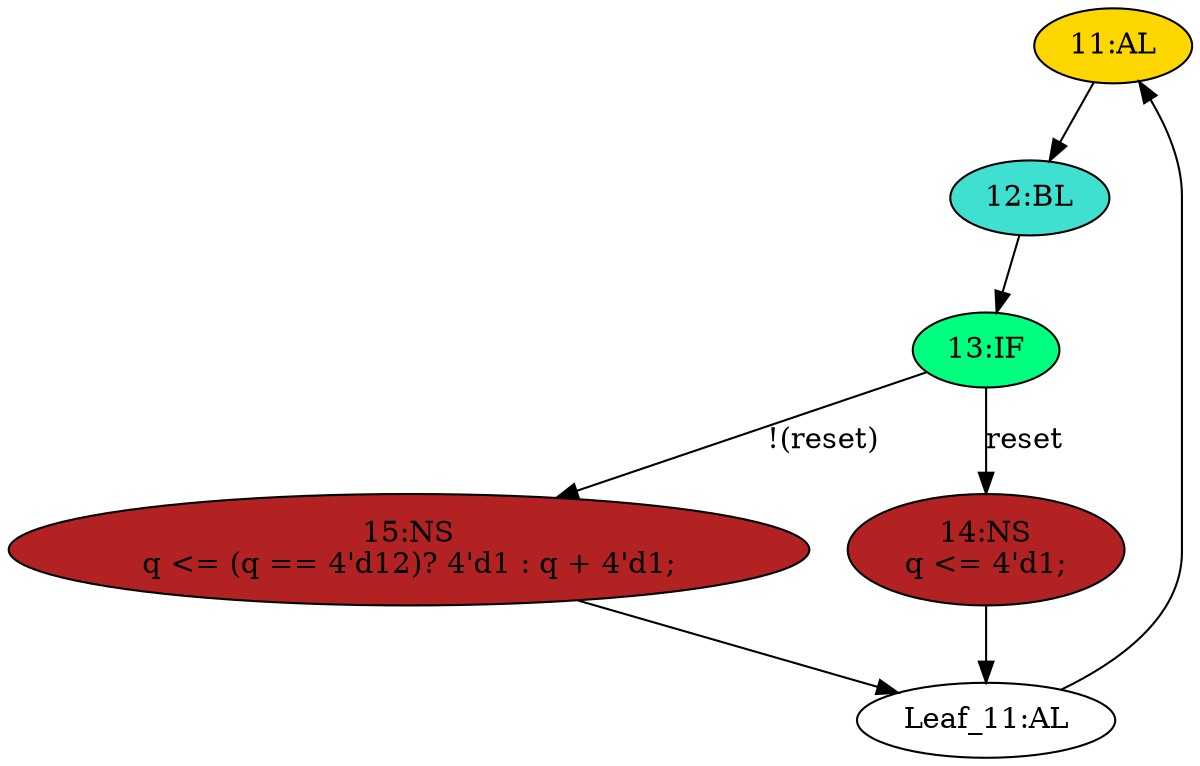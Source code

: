 strict digraph "compose( ,  )" {
	node [label="\N"];
	"11:AL"	[ast="<pyverilog.vparser.ast.Always object at 0x7f89e5b35e10>",
		clk_sens=True,
		fillcolor=gold,
		label="11:AL",
		sens="['clk', 'reset']",
		statements="[]",
		style=filled,
		typ=Always,
		use_var="['reset', 'q']"];
	"12:BL"	[ast="<pyverilog.vparser.ast.Block object at 0x7f89e5b350d0>",
		fillcolor=turquoise,
		label="12:BL",
		statements="[]",
		style=filled,
		typ=Block];
	"11:AL" -> "12:BL"	[cond="[]",
		lineno=None];
	"Leaf_11:AL"	[def_var="['q']",
		label="Leaf_11:AL"];
	"Leaf_11:AL" -> "11:AL";
	"13:IF"	[ast="<pyverilog.vparser.ast.IfStatement object at 0x7f89e5a56810>",
		fillcolor=springgreen,
		label="13:IF",
		statements="[]",
		style=filled,
		typ=IfStatement];
	"12:BL" -> "13:IF"	[cond="[]",
		lineno=None];
	"15:NS"	[ast="<pyverilog.vparser.ast.NonblockingSubstitution object at 0x7f89e5aa3210>",
		fillcolor=firebrick,
		label="15:NS
q <= (q == 4'd12)? 4'd1 : q + 4'd1;",
		statements="[<pyverilog.vparser.ast.NonblockingSubstitution object at 0x7f89e5aa3210>]",
		style=filled,
		typ=NonblockingSubstitution];
	"15:NS" -> "Leaf_11:AL"	[cond="[]",
		lineno=None];
	"13:IF" -> "15:NS"	[cond="['reset']",
		label="!(reset)",
		lineno=13];
	"14:NS"	[ast="<pyverilog.vparser.ast.NonblockingSubstitution object at 0x7f89e5a56910>",
		fillcolor=firebrick,
		label="14:NS
q <= 4'd1;",
		statements="[<pyverilog.vparser.ast.NonblockingSubstitution object at 0x7f89e5a56910>]",
		style=filled,
		typ=NonblockingSubstitution];
	"13:IF" -> "14:NS"	[cond="['reset']",
		label=reset,
		lineno=13];
	"14:NS" -> "Leaf_11:AL"	[cond="[]",
		lineno=None];
}
